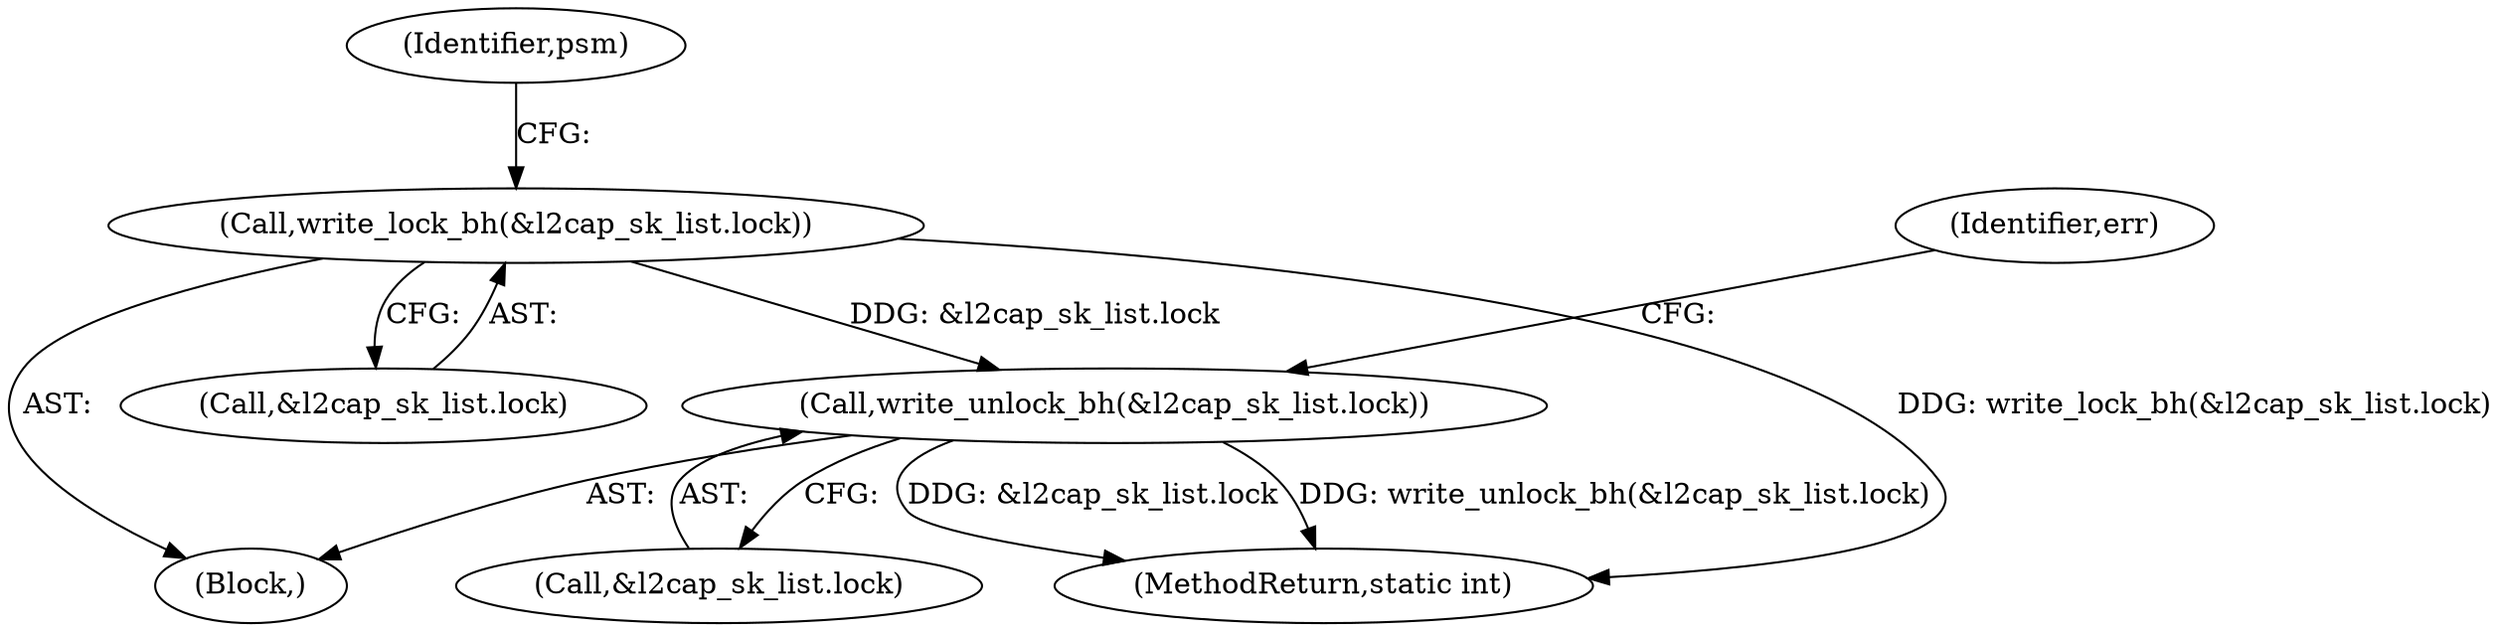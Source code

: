 digraph "0_linux_f2fcfcd670257236ebf2088bbdf26f6a8ef459fe_5@API" {
"1000178" [label="(Call,write_lock_bh(&l2cap_sk_list.lock))"];
"1000218" [label="(Call,write_unlock_bh(&l2cap_sk_list.lock))"];
"1000218" [label="(Call,write_unlock_bh(&l2cap_sk_list.lock))"];
"1000185" [label="(Identifier,psm)"];
"1000225" [label="(Identifier,err)"];
"1000164" [label="(Block,)"];
"1000248" [label="(MethodReturn,static int)"];
"1000178" [label="(Call,write_lock_bh(&l2cap_sk_list.lock))"];
"1000219" [label="(Call,&l2cap_sk_list.lock)"];
"1000179" [label="(Call,&l2cap_sk_list.lock)"];
"1000178" -> "1000164"  [label="AST: "];
"1000178" -> "1000179"  [label="CFG: "];
"1000179" -> "1000178"  [label="AST: "];
"1000185" -> "1000178"  [label="CFG: "];
"1000178" -> "1000248"  [label="DDG: write_lock_bh(&l2cap_sk_list.lock)"];
"1000178" -> "1000218"  [label="DDG: &l2cap_sk_list.lock"];
"1000218" -> "1000164"  [label="AST: "];
"1000218" -> "1000219"  [label="CFG: "];
"1000219" -> "1000218"  [label="AST: "];
"1000225" -> "1000218"  [label="CFG: "];
"1000218" -> "1000248"  [label="DDG: &l2cap_sk_list.lock"];
"1000218" -> "1000248"  [label="DDG: write_unlock_bh(&l2cap_sk_list.lock)"];
}
